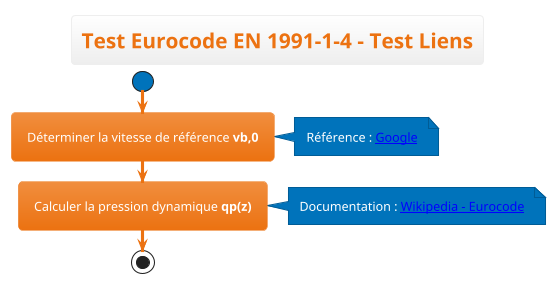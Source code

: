 @startuml
!theme aws-orange
title Test Eurocode EN 1991-1-4 - Test Liens

start
:Déterminer la vitesse de référence **vb,0**;
note right: Référence : [[https://www.google.com Google]]

:Calculer la pression dynamique **qp(z)**;
note right: Documentation : [[https://fr.wikipedia.org/wiki/Eurocode Wikipedia - Eurocode]]

stop
@enduml